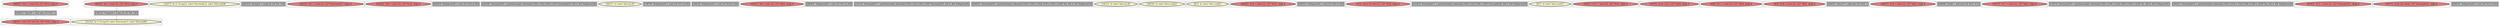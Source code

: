 
digraph G {



node1649->node1643 [style=dotted,color=forestgreen,label="T",fontcolor=forestgreen ]
node1647->node1651 [style=dotted,color=forestgreen,label="T",fontcolor=forestgreen ]
node1644->node1649 [style=dotted,color=forestgreen,label="T",fontcolor=forestgreen ]
node1651->node1653 [style=dotted,color=forestgreen,label="T",fontcolor=forestgreen ]


subgraph cluster39 {


node1659 [penwidth=3.0,fontsize=20,fillcolor=lemonchiffon,label="[16/17]  br i1 %cmp22, label %for.body23, label %for.end38",shape=ellipse,style=filled ]



}

subgraph cluster38 {


node1658 [penwidth=3.0,fontsize=20,fillcolor=grey,label="[20/21]  %cmp22 = icmp slt i32 %9, 100",shape=rectangle,style=filled ]



}

subgraph cluster37 {


node1657 [penwidth=3.0,fontsize=20,fillcolor=lightcoral,label="[22/23]  %12 = load i32, i32* %arrayidx27, align 4",shape=ellipse,style=filled ]



}

subgraph cluster36 {


node1656 [penwidth=3.0,fontsize=20,fillcolor=lightcoral,label="[24/25]  %10 = load i32, i32* %i16, align 4",shape=ellipse,style=filled ]



}

subgraph cluster15 {


node1635 [penwidth=3.0,fontsize=20,fillcolor=grey,label="[62/63]  %idxprom30 = sext i32 %14 to i64",shape=rectangle,style=filled ]



}

subgraph cluster35 {


node1655 [penwidth=3.0,fontsize=20,fillcolor=grey,label="[28/29]  %arrayidx35 = getelementptr inbounds [100 x i32], [100 x i32]* %arrayidx33, i64 0, i64 %idxprom34",shape=rectangle,style=filled ]



}

subgraph cluster11 {


node1631 [penwidth=3.0,fontsize=20,fillcolor=lemonchiffon,label="[56/57]  br label %for.inc39",shape=ellipse,style=filled ]



}

subgraph cluster19 {


node1639 [penwidth=3.0,fontsize=20,fillcolor=grey,label="[78/79]  %idxprom34 = sext i32 %17 to i64",shape=rectangle,style=filled ]



}

subgraph cluster9 {


node1629 [penwidth=3.0,fontsize=20,fillcolor=grey,label="[18/19]  %idxprom24 = sext i32 %10 to i64",shape=rectangle,style=filled ]



}

subgraph cluster8 {


node1628 [penwidth=3.0,fontsize=20,fillcolor=lightcoral,label="[10/11]  %9 = load i32, i32* %j20, align 4",shape=ellipse,style=filled ]



}

subgraph cluster10 {


node1630 [penwidth=3.0,fontsize=20,fillcolor=grey,label="[48/49]  %idxprom26 = sext i32 %11 to i64",shape=rectangle,style=filled ]



}

subgraph cluster23 {


node1643 [penwidth=3.0,fontsize=20,fillcolor=lightcoral,label="[34/35]  store i32 %inc40, i32* %i16, align 4",shape=ellipse,style=filled ]



}

subgraph cluster7 {


node1627 [penwidth=3.0,fontsize=20,fillcolor=grey,label="[12/13]  %arrayidx27 = getelementptr inbounds [100 x i32], [100 x i32]* %arrayidx25, i64 0, i64 %idxprom26",shape=rectangle,style=filled ]



}

subgraph cluster14 {


node1634 [penwidth=3.0,fontsize=20,fillcolor=grey,label="[60/61]  %arrayidx29 = getelementptr inbounds [100 x [100 x i32]], [100 x [100 x i32]]* %b, i64 0, i64 %idxprom28",shape=rectangle,style=filled ]



}

subgraph cluster6 {


node1626 [penwidth=3.0,fontsize=20,fillcolor=lemonchiffon,label="[14/15]  br label %for.inc36",shape=ellipse,style=filled ]



}

subgraph cluster30 {


node1650 [penwidth=3.0,fontsize=20,fillcolor=lemonchiffon,label="[38/39]  br label %for.cond21",shape=ellipse,style=filled ]



}

subgraph cluster31 {


node1651 [penwidth=3.0,fontsize=20,fillcolor=grey,label="[30/33]  %cmp18 = icmp slt i32 %8, 100",shape=rectangle,style=filled ]



}

subgraph cluster0 {


node1620 [penwidth=3.0,fontsize=20,fillcolor=lemonchiffon,label="[0/1]  br label %for.cond21",shape=ellipse,style=filled ]



}

subgraph cluster13 {


node1633 [penwidth=3.0,fontsize=20,fillcolor=lightcoral,label="[64/65]  %16 = load i32, i32* %i16, align 4",shape=ellipse,style=filled ]



}

subgraph cluster5 {


node1625 [penwidth=3.0,fontsize=20,fillcolor=grey,label="[54/55]  %idxprom32 = sext i32 %16 to i64",shape=rectangle,style=filled ]



}

subgraph cluster1 {


node1621 [penwidth=3.0,fontsize=20,fillcolor=lightcoral,label="[2/3]  store i32 %inc37, i32* %j20, align 4",shape=ellipse,style=filled ]



}

subgraph cluster32 {


node1652 [penwidth=3.0,fontsize=20,fillcolor=grey,label="[52/53]  %arrayidx31 = getelementptr inbounds [100 x i32], [100 x i32]* %arrayidx29, i64 0, i64 %idxprom30",shape=rectangle,style=filled ]



}

subgraph cluster3 {


node1623 [penwidth=3.0,fontsize=20,fillcolor=lemonchiffon,label="[6/7]  br label %for.cond17",shape=ellipse,style=filled ]



}

subgraph cluster4 {


node1624 [penwidth=3.0,fontsize=20,fillcolor=lightcoral,label="[50/51]  %13 = load i32, i32* %i16, align 4",shape=ellipse,style=filled ]



}

subgraph cluster17 {


node1637 [penwidth=3.0,fontsize=20,fillcolor=lightcoral,label="[74/75]  store i32 0, i32* %j20, align 4",shape=ellipse,style=filled ]



}

subgraph cluster16 {


node1636 [penwidth=3.0,fontsize=20,fillcolor=lightcoral,label="[8/9]  %11 = load i32, i32* %j20, align 4",shape=ellipse,style=filled ]



}

subgraph cluster2 {


node1622 [penwidth=3.0,fontsize=20,fillcolor=lightcoral,label="[4/5]  %18 = load i32, i32* %j20, align 4",shape=ellipse,style=filled ]



}

subgraph cluster34 {


node1654 [penwidth=3.0,fontsize=20,fillcolor=grey,label="[26/27]  %inc37 = add nsw i32 %18, 1",shape=rectangle,style=filled ]



}

subgraph cluster22 {


node1642 [penwidth=3.0,fontsize=20,fillcolor=lightcoral,label="[36/37]  %14 = load i32, i32* %j20, align 4",shape=ellipse,style=filled ]



}

subgraph cluster25 {


node1645 [penwidth=3.0,fontsize=20,fillcolor=grey,label="[68/69]  %add = add nsw i32 %12, %15",shape=rectangle,style=filled ]



}

subgraph cluster18 {


node1638 [penwidth=3.0,fontsize=20,fillcolor=lightcoral,label="[76/77]  %17 = load i32, i32* %j20, align 4",shape=ellipse,style=filled ]



}

subgraph cluster29 {


node1649 [penwidth=3.0,fontsize=20,fillcolor=grey,label="[40/41]  %inc40 = add nsw i32 %19, 1",shape=rectangle,style=filled ]



}

subgraph cluster20 {


node1640 [penwidth=3.0,fontsize=20,fillcolor=grey,label="[72/73]  %arrayidx33 = getelementptr inbounds [100 x [100 x i32]], [100 x [100 x i32]]* %c, i64 0, i64 %idxprom32",shape=rectangle,style=filled ]



}

subgraph cluster26 {


node1646 [penwidth=3.0,fontsize=20,fillcolor=grey,label="[46/47]  %arrayidx25 = getelementptr inbounds [100 x [100 x i32]], [100 x [100 x i32]]* %a, i64 0, i64 %idxprom24",shape=rectangle,style=filled ]



}

subgraph cluster24 {


node1644 [penwidth=3.0,fontsize=20,fillcolor=lightcoral,label="[66/67]  %19 = load i32, i32* %i16, align 4",shape=ellipse,style=filled ]



}

subgraph cluster28 {


node1648 [penwidth=3.0,fontsize=20,fillcolor=lightcoral,label="[42/43]  %15 = load i32, i32* %arrayidx31, align 4",shape=ellipse,style=filled ]



}

subgraph cluster27 {


node1647 [penwidth=3.0,fontsize=20,fillcolor=lightcoral,label="[44/45]  %8 = load i32, i32* %i16, align 4",shape=ellipse,style=filled ]



}

subgraph cluster21 {


node1641 [penwidth=3.0,fontsize=20,fillcolor=lightcoral,label="[70/71]  store i32 %add, i32* %arrayidx35, align 4",shape=ellipse,style=filled ]



}

subgraph cluster12 {


node1632 [penwidth=3.0,fontsize=20,fillcolor=grey,label="[58/59]  %idxprom28 = sext i32 %13 to i64",shape=rectangle,style=filled ]



}

subgraph cluster33 {


node1653 [penwidth=3.0,fontsize=20,fillcolor=lemonchiffon,label="[31/32]  br i1 %cmp18, label %for.body19, label %for.end41",shape=ellipse,style=filled ]



}

}
